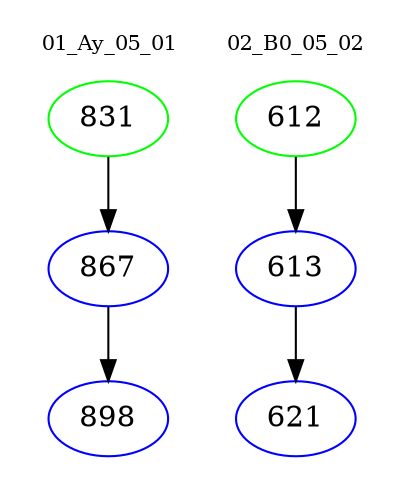 digraph{
subgraph cluster_0 {
color = white
label = "01_Ay_05_01";
fontsize=10;
T0_831 [label="831", color="green"]
T0_831 -> T0_867 [color="black"]
T0_867 [label="867", color="blue"]
T0_867 -> T0_898 [color="black"]
T0_898 [label="898", color="blue"]
}
subgraph cluster_1 {
color = white
label = "02_B0_05_02";
fontsize=10;
T1_612 [label="612", color="green"]
T1_612 -> T1_613 [color="black"]
T1_613 [label="613", color="blue"]
T1_613 -> T1_621 [color="black"]
T1_621 [label="621", color="blue"]
}
}
